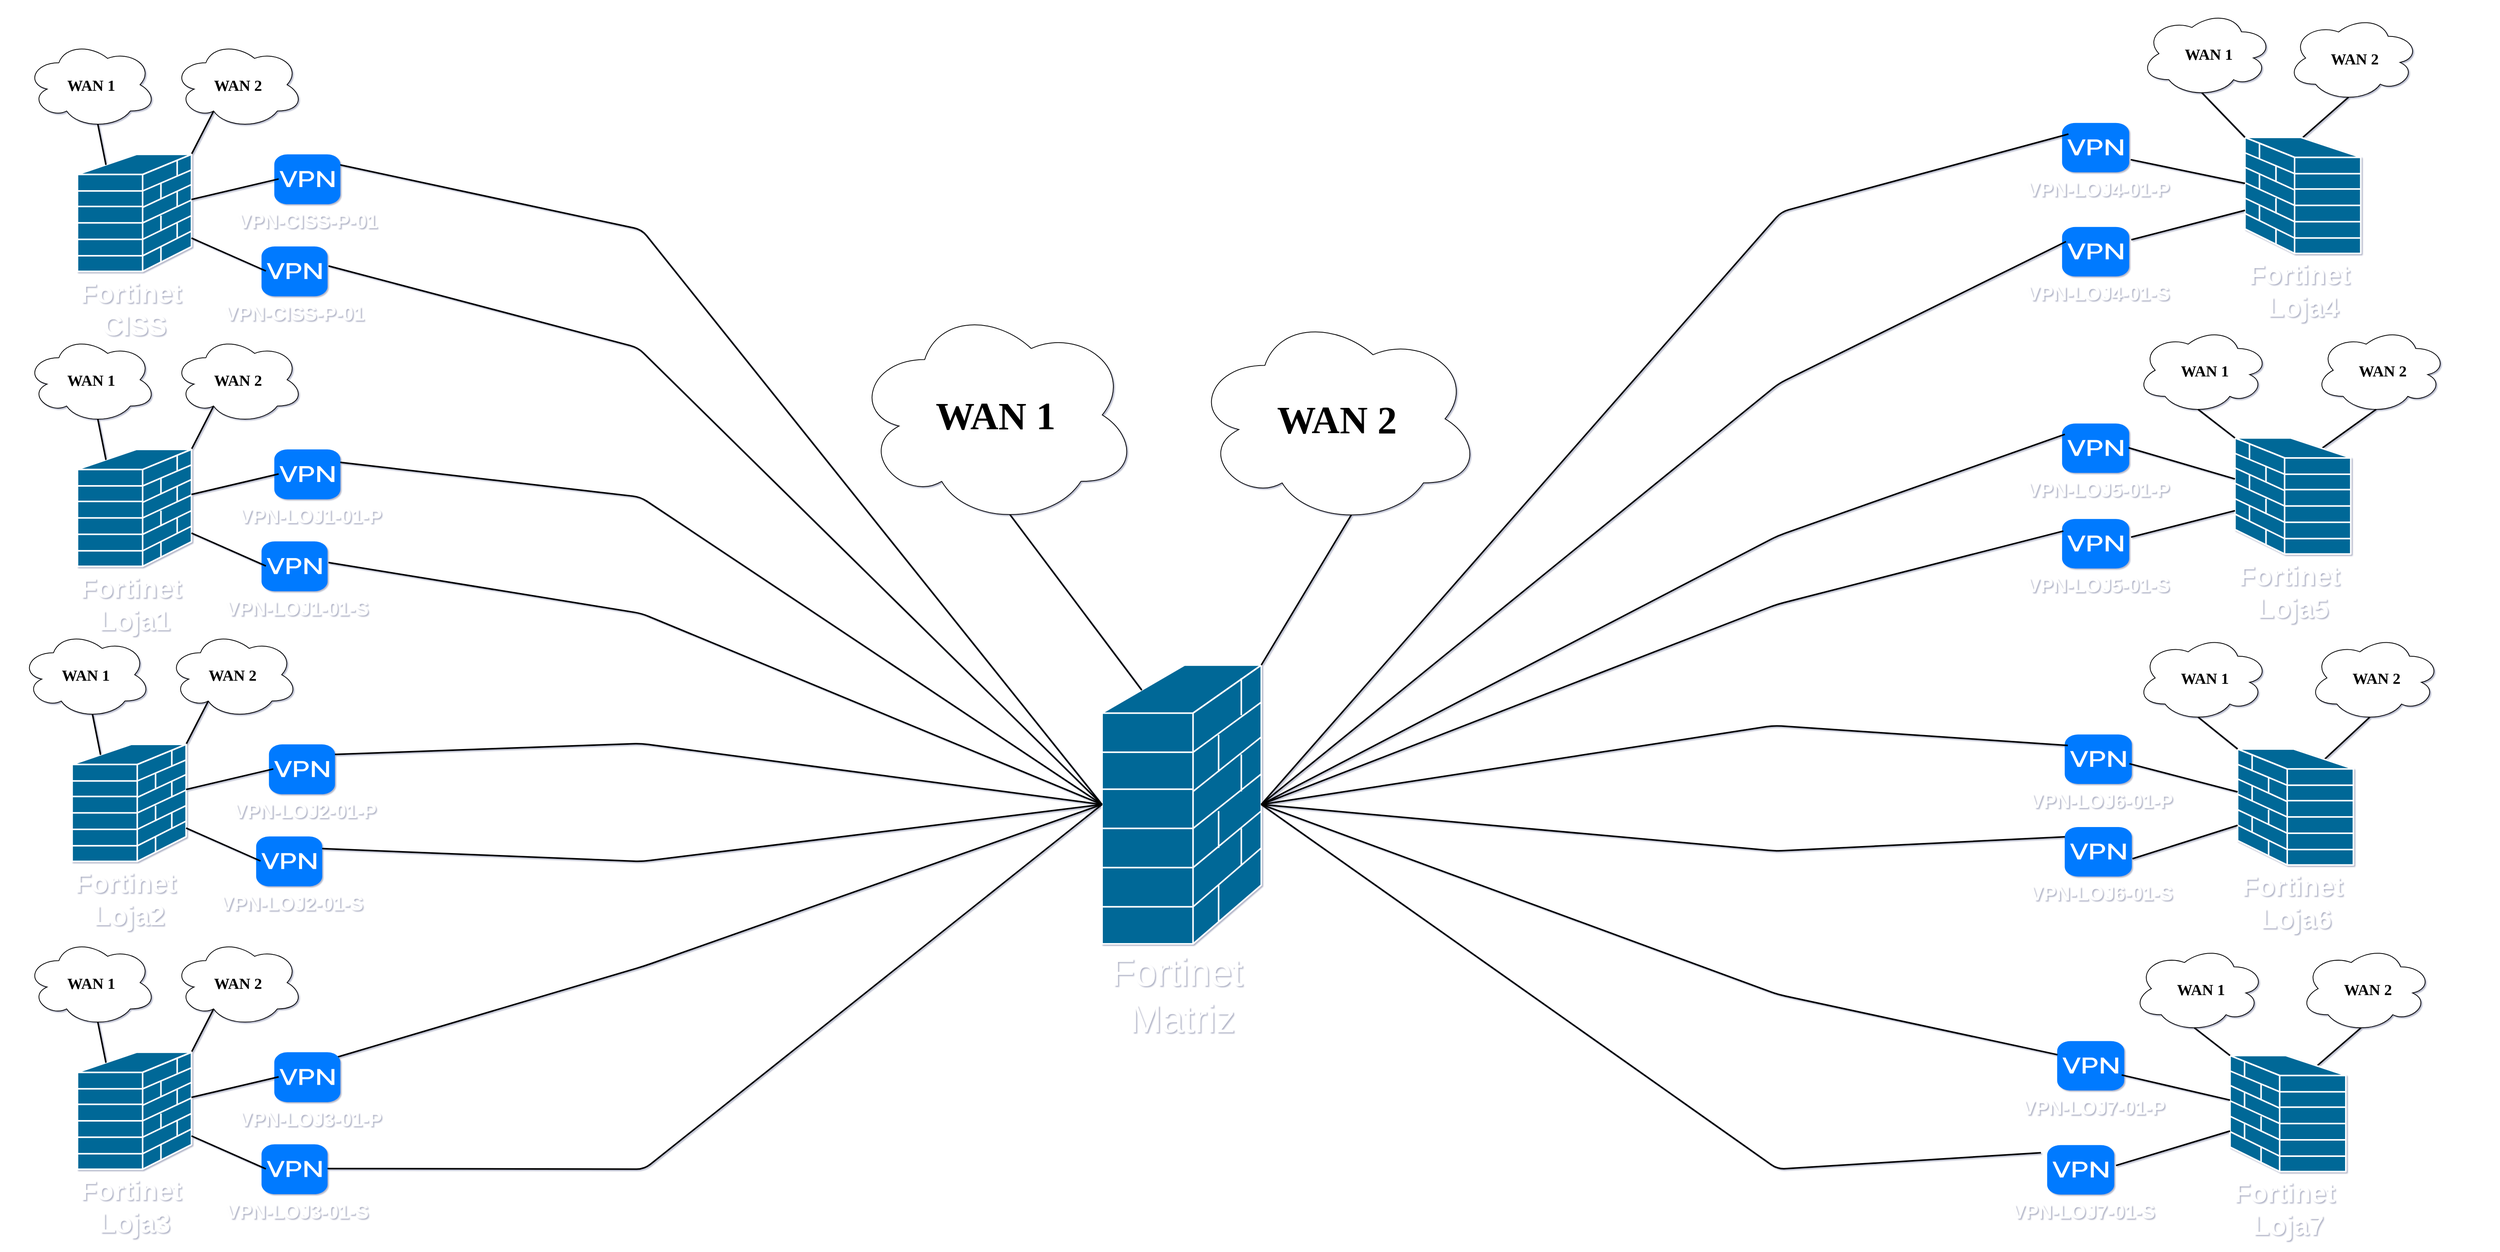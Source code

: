 <mxfile version="26.2.8">
  <diagram name="Page-1" id="c37626ed-c26b-45fb-9056-f9ebc6bb27b6">
    <mxGraphModel dx="6750" dy="1985" grid="0" gridSize="10" guides="1" tooltips="1" connect="1" arrows="1" fold="1" page="0" pageScale="1" pageWidth="1589" pageHeight="795" background="#ffffff" math="0" shadow="1">
      <root>
        <mxCell id="0" />
        <mxCell id="1" parent="0" />
        <mxCell id="vXIsHff3W-B7BgybX8nb-285" value="" style="shape=image;verticalLabelPosition=bottom;labelBackgroundColor=default;verticalAlign=top;aspect=fixed;imageAspect=0;image=https://img.freepik.com/vetores-premium/design-de-plano-de-fundo-de-tecnologia-de-placa-de-circuito_268461-129.jpg;" parent="1" vertex="1">
          <mxGeometry x="-3176" y="0.92" width="3214.16" height="1607.08" as="geometry" />
        </mxCell>
        <mxCell id="vXIsHff3W-B7BgybX8nb-118" value="&lt;font style=&quot;font-size: 20px;&quot;&gt;&lt;b style=&quot;&quot;&gt;WAN 1&lt;/b&gt;&lt;/font&gt;" style="ellipse;shape=cloud;whiteSpace=wrap;html=1;rounded=0;shadow=0;comic=0;strokeWidth=1;fontFamily=Verdana;fontSize=12;flipH=1;" parent="1" vertex="1">
          <mxGeometry x="-417.39" y="13" width="169.992" height="112.087" as="geometry" />
        </mxCell>
        <mxCell id="vXIsHff3W-B7BgybX8nb-119" value="&lt;font face=&quot;Comic Sans MS&quot; style=&quot;font-size: 20px;&quot;&gt;&lt;b&gt;WAN 2&lt;/b&gt;&lt;/font&gt;" style="ellipse;shape=cloud;whiteSpace=wrap;html=1;rounded=0;shadow=0;comic=0;strokeWidth=1;fontFamily=Verdana;fontSize=12;flipH=1;" parent="1" vertex="1">
          <mxGeometry x="-228.519" y="18.773" width="169.992" height="112.087" as="geometry" />
        </mxCell>
        <mxCell id="vXIsHff3W-B7BgybX8nb-120" style="edgeStyle=none;html=1;labelBackgroundColor=none;startFill=0;endArrow=none;endFill=0;strokeWidth=2;fontFamily=Verdana;fontSize=12;entryX=0.5;entryY=0;entryDx=0;entryDy=0;entryPerimeter=0;exitX=0.55;exitY=0.95;exitDx=0;exitDy=0;exitPerimeter=0;" parent="1" source="vXIsHff3W-B7BgybX8nb-119" target="vXIsHff3W-B7BgybX8nb-121" edge="1">
          <mxGeometry relative="1" as="geometry">
            <mxPoint x="-1551.878" y="185.795" as="sourcePoint" />
            <mxPoint x="-2006.12" y="745.026" as="targetPoint" />
          </mxGeometry>
        </mxCell>
        <mxCell id="vXIsHff3W-B7BgybX8nb-121" value="&lt;b&gt;&lt;font style=&quot;color: rgb(255, 255, 255); font-size: 35px;&quot;&gt;Fortinet&amp;nbsp;&lt;br&gt;Loja4&lt;/font&gt;&lt;/b&gt;" style="shape=mxgraph.cisco.security.firewall;sketch=0;html=1;pointerEvents=1;dashed=0;fillColor=#036897;strokeColor=#ffffff;strokeWidth=2;verticalLabelPosition=bottom;verticalAlign=top;align=center;outlineConnect=0;rotation=0;flipH=1;" parent="1" vertex="1">
          <mxGeometry x="-285.379" y="177.004" width="149.092" height="149.45" as="geometry" />
        </mxCell>
        <mxCell id="vXIsHff3W-B7BgybX8nb-123" value="&lt;b style=&quot;&quot;&gt;&lt;font style=&quot;color: rgb(255, 255, 255); font-size: 25px;&quot;&gt;&amp;nbsp;VPN-LOJ4-01-P&lt;/font&gt;&lt;/b&gt;" style="html=1;strokeWidth=1;shadow=0;dashed=0;shape=mxgraph.ios7.misc.vpn;fillColor=#007AFF;strokeColor=none;buttonText=;strokeColor2=#222222;fontColor=#222222;fontSize=8;verticalLabelPosition=bottom;verticalAlign=top;align=center;sketch=0;flipH=0;" parent="1" vertex="1">
          <mxGeometry x="-520.858" y="158.322" width="86.39" height="63.736" as="geometry" />
        </mxCell>
        <mxCell id="vXIsHff3W-B7BgybX8nb-124" style="edgeStyle=none;html=1;labelBackgroundColor=none;startFill=0;endArrow=none;endFill=0;strokeWidth=2;fontFamily=Verdana;fontSize=12;exitX=1.023;exitY=0.743;exitDx=0;exitDy=0;exitPerimeter=0;" parent="1" source="vXIsHff3W-B7BgybX8nb-123" target="vXIsHff3W-B7BgybX8nb-121" edge="1">
          <mxGeometry relative="1" as="geometry">
            <mxPoint x="-42.802" y="144.037" as="sourcePoint" />
            <mxPoint x="-14.935" y="198.981" as="targetPoint" />
          </mxGeometry>
        </mxCell>
        <mxCell id="vXIsHff3W-B7BgybX8nb-125" value="&lt;b style=&quot;&quot;&gt;&lt;font style=&quot;color: rgb(255, 255, 255); font-size: 25px;&quot;&gt;&amp;nbsp;VPN-LOJ4-01-S&lt;/font&gt;&lt;/b&gt;" style="html=1;strokeWidth=1;shadow=0;dashed=0;shape=mxgraph.ios7.misc.vpn;fillColor=#007AFF;strokeColor=none;buttonText=;strokeColor2=#222222;fontColor=#222222;fontSize=8;verticalLabelPosition=bottom;verticalAlign=top;align=center;sketch=0;flipH=0;" parent="1" vertex="1">
          <mxGeometry x="-520.86" y="292.388" width="86.39" height="63.736" as="geometry" />
        </mxCell>
        <mxCell id="vXIsHff3W-B7BgybX8nb-126" style="edgeStyle=none;html=1;labelBackgroundColor=none;startFill=0;endArrow=none;endFill=0;strokeWidth=2;fontFamily=Verdana;fontSize=12;exitX=1.032;exitY=0.259;exitDx=0;exitDy=0;exitPerimeter=0;" parent="1" source="vXIsHff3W-B7BgybX8nb-125" target="vXIsHff3W-B7BgybX8nb-121" edge="1">
          <mxGeometry relative="1" as="geometry">
            <mxPoint x="-59.523" y="268.212" as="sourcePoint" />
            <mxPoint x="-2.06" y="352.827" as="targetPoint" />
          </mxGeometry>
        </mxCell>
        <mxCell id="vXIsHff3W-B7BgybX8nb-158" style="edgeStyle=none;html=1;labelBackgroundColor=none;startFill=0;endArrow=none;endFill=0;strokeWidth=2;fontFamily=Verdana;fontSize=12;entryX=1;entryY=0;entryDx=0;entryDy=0;entryPerimeter=0;exitX=0.55;exitY=0.95;exitDx=0;exitDy=0;exitPerimeter=0;" parent="1" source="vXIsHff3W-B7BgybX8nb-118" target="vXIsHff3W-B7BgybX8nb-121" edge="1">
          <mxGeometry relative="1" as="geometry">
            <mxPoint x="-40.506" y="115.466" as="sourcePoint" />
            <mxPoint x="-182.631" y="198.981" as="targetPoint" />
          </mxGeometry>
        </mxCell>
        <mxCell id="vXIsHff3W-B7BgybX8nb-160" value="&lt;font face=&quot;Comic Sans MS&quot; style=&quot;font-size: 20px;&quot;&gt;&lt;b&gt;WAN 1&lt;/b&gt;&lt;/font&gt;" style="ellipse;shape=cloud;whiteSpace=wrap;html=1;rounded=0;shadow=0;comic=0;strokeWidth=1;fontFamily=Verdana;fontSize=12;flipH=1;" parent="1" vertex="1">
          <mxGeometry x="-422.221" y="420.958" width="169.992" height="112.087" as="geometry" />
        </mxCell>
        <mxCell id="vXIsHff3W-B7BgybX8nb-161" value="&lt;font face=&quot;Comic Sans MS&quot; style=&quot;font-size: 20px;&quot;&gt;&lt;b&gt;WAN 2&lt;/b&gt;&lt;/font&gt;" style="ellipse;shape=cloud;whiteSpace=wrap;html=1;rounded=0;shadow=0;comic=0;strokeWidth=1;fontFamily=Verdana;fontSize=12;flipH=1;" parent="1" vertex="1">
          <mxGeometry x="-192.992" y="420.958" width="169.992" height="112.087" as="geometry" />
        </mxCell>
        <mxCell id="vXIsHff3W-B7BgybX8nb-162" style="edgeStyle=none;html=1;labelBackgroundColor=none;startFill=0;endArrow=none;endFill=0;strokeWidth=2;fontFamily=Verdana;fontSize=12;exitX=0.55;exitY=0.95;exitDx=0;exitDy=0;exitPerimeter=0;entryX=0.25;entryY=0.09;entryDx=0;entryDy=0;entryPerimeter=0;" parent="1" source="vXIsHff3W-B7BgybX8nb-161" target="vXIsHff3W-B7BgybX8nb-163" edge="1">
          <mxGeometry relative="1" as="geometry">
            <mxPoint x="-1564.748" y="573.046" as="sourcePoint" />
            <mxPoint x="-2018.99" y="1132.277" as="targetPoint" />
          </mxGeometry>
        </mxCell>
        <mxCell id="vXIsHff3W-B7BgybX8nb-163" value="&lt;b&gt;&lt;font style=&quot;color: rgb(255, 255, 255); font-size: 35px;&quot;&gt;Fortinet&amp;nbsp;&lt;br&gt;Loja5&lt;/font&gt;&lt;/b&gt;" style="shape=mxgraph.cisco.security.firewall;sketch=0;html=1;pointerEvents=1;dashed=0;fillColor=#036897;strokeColor=#ffffff;strokeWidth=2;verticalLabelPosition=bottom;verticalAlign=top;align=center;outlineConnect=0;rotation=0;flipH=1;" parent="1" vertex="1">
          <mxGeometry x="-298.248" y="564.255" width="149.092" height="149.45" as="geometry" />
        </mxCell>
        <mxCell id="vXIsHff3W-B7BgybX8nb-164" value="&lt;b style=&quot;&quot;&gt;&lt;font style=&quot;color: rgb(255, 255, 255); font-size: 25px;&quot;&gt;&amp;nbsp;VPN-LOJ5-01-P&lt;/font&gt;&lt;/b&gt;" style="html=1;strokeWidth=1;shadow=0;dashed=0;shape=mxgraph.ios7.misc.vpn;fillColor=#007AFF;strokeColor=none;buttonText=;strokeColor2=#222222;fontColor=#222222;fontSize=8;verticalLabelPosition=bottom;verticalAlign=top;align=center;sketch=0;flipH=0;" parent="1" vertex="1">
          <mxGeometry x="-520.855" y="545.574" width="86.39" height="63.736" as="geometry" />
        </mxCell>
        <mxCell id="vXIsHff3W-B7BgybX8nb-165" style="edgeStyle=none;html=1;labelBackgroundColor=none;startFill=0;endArrow=none;endFill=0;strokeWidth=2;fontFamily=Verdana;fontSize=12;exitX=0.991;exitY=0.491;exitDx=0;exitDy=0;exitPerimeter=0;" parent="1" source="vXIsHff3W-B7BgybX8nb-164" target="vXIsHff3W-B7BgybX8nb-163" edge="1">
          <mxGeometry relative="1" as="geometry">
            <mxPoint x="-55.672" y="531.289" as="sourcePoint" />
            <mxPoint x="-27.804" y="586.233" as="targetPoint" />
          </mxGeometry>
        </mxCell>
        <mxCell id="vXIsHff3W-B7BgybX8nb-166" value="&lt;b style=&quot;&quot;&gt;&lt;font style=&quot;color: rgb(255, 255, 255); font-size: 25px;&quot;&gt;&amp;nbsp;VPN-LOJ5-01-S&lt;/font&gt;&lt;/b&gt;" style="html=1;strokeWidth=1;shadow=0;dashed=0;shape=mxgraph.ios7.misc.vpn;fillColor=#007AFF;strokeColor=none;buttonText=;strokeColor2=#222222;fontColor=#222222;fontSize=8;verticalLabelPosition=bottom;verticalAlign=top;align=center;sketch=0;flipH=0;" parent="1" vertex="1">
          <mxGeometry x="-520.856" y="668.616" width="86.39" height="63.736" as="geometry" />
        </mxCell>
        <mxCell id="vXIsHff3W-B7BgybX8nb-167" style="edgeStyle=none;html=1;labelBackgroundColor=none;startFill=0;endArrow=none;endFill=0;strokeWidth=2;fontFamily=Verdana;fontSize=12;exitX=1.028;exitY=0.367;exitDx=0;exitDy=0;exitPerimeter=0;" parent="1" source="vXIsHff3W-B7BgybX8nb-166" target="vXIsHff3W-B7BgybX8nb-163" edge="1">
          <mxGeometry relative="1" as="geometry">
            <mxPoint x="-72.393" y="655.464" as="sourcePoint" />
            <mxPoint x="-14.93" y="740.078" as="targetPoint" />
          </mxGeometry>
        </mxCell>
        <mxCell id="vXIsHff3W-B7BgybX8nb-168" style="edgeStyle=none;html=1;labelBackgroundColor=none;startFill=0;endArrow=none;endFill=0;strokeWidth=2;fontFamily=Verdana;fontSize=12;entryX=1;entryY=0;entryDx=0;entryDy=0;entryPerimeter=0;exitX=0.55;exitY=0.95;exitDx=0;exitDy=0;exitPerimeter=0;" parent="1" source="vXIsHff3W-B7BgybX8nb-160" target="vXIsHff3W-B7BgybX8nb-163" edge="1">
          <mxGeometry relative="1" as="geometry">
            <mxPoint x="-53.376" y="502.717" as="sourcePoint" />
            <mxPoint x="-195.501" y="586.233" as="targetPoint" />
          </mxGeometry>
        </mxCell>
        <mxCell id="vXIsHff3W-B7BgybX8nb-170" value="&lt;font face=&quot;Comic Sans MS&quot; style=&quot;font-size: 20px;&quot;&gt;&lt;b&gt;WAN 1&lt;/b&gt;&lt;/font&gt;" style="ellipse;shape=cloud;whiteSpace=wrap;html=1;rounded=0;shadow=0;comic=0;strokeWidth=1;fontFamily=Verdana;fontSize=12;flipH=1;" parent="1" vertex="1">
          <mxGeometry x="-422.222" y="817.377" width="169.992" height="112.087" as="geometry" />
        </mxCell>
        <mxCell id="vXIsHff3W-B7BgybX8nb-171" value="&lt;font face=&quot;Comic Sans MS&quot; style=&quot;font-size: 20px;&quot;&gt;&lt;b&gt;WAN 2&lt;/b&gt;&lt;/font&gt;" style="ellipse;shape=cloud;whiteSpace=wrap;html=1;rounded=0;shadow=0;comic=0;strokeWidth=1;fontFamily=Verdana;fontSize=12;flipH=1;" parent="1" vertex="1">
          <mxGeometry x="-201.064" y="817.377" width="169.992" height="112.087" as="geometry" />
        </mxCell>
        <mxCell id="vXIsHff3W-B7BgybX8nb-172" style="edgeStyle=none;html=1;labelBackgroundColor=none;startFill=0;endArrow=none;endFill=0;strokeWidth=2;fontFamily=Verdana;fontSize=12;entryX=0.25;entryY=0.09;entryDx=0;entryDy=0;entryPerimeter=0;exitX=0.55;exitY=0.95;exitDx=0;exitDy=0;exitPerimeter=0;" parent="1" source="vXIsHff3W-B7BgybX8nb-171" target="vXIsHff3W-B7BgybX8nb-173" edge="1">
          <mxGeometry relative="1" as="geometry">
            <mxPoint x="-1561.358" y="973.738" as="sourcePoint" />
            <mxPoint x="-2015.6" y="1532.969" as="targetPoint" />
          </mxGeometry>
        </mxCell>
        <mxCell id="vXIsHff3W-B7BgybX8nb-173" value="&lt;b&gt;&lt;font style=&quot;color: rgb(255, 255, 255); font-size: 35px;&quot;&gt;Fortinet&amp;nbsp;&lt;br&gt;Loja6&lt;/font&gt;&lt;/b&gt;" style="shape=mxgraph.cisco.security.firewall;sketch=0;html=1;pointerEvents=1;dashed=0;fillColor=#036897;strokeColor=#ffffff;strokeWidth=2;verticalLabelPosition=bottom;verticalAlign=top;align=center;outlineConnect=0;rotation=0;flipH=1;" parent="1" vertex="1">
          <mxGeometry x="-294.859" y="964.947" width="149.092" height="149.45" as="geometry" />
        </mxCell>
        <mxCell id="vXIsHff3W-B7BgybX8nb-174" value="&lt;b style=&quot;&quot;&gt;&lt;font style=&quot;color: rgb(255, 255, 255); font-size: 25px;&quot;&gt;&amp;nbsp;VPN-LOJ6-01-P&lt;/font&gt;&lt;/b&gt;" style="html=1;strokeWidth=1;shadow=0;dashed=0;shape=mxgraph.ios7.misc.vpn;fillColor=#007AFF;strokeColor=none;buttonText=;strokeColor2=#222222;fontColor=#222222;fontSize=8;verticalLabelPosition=bottom;verticalAlign=top;align=center;sketch=0;flipH=0;" parent="1" vertex="1">
          <mxGeometry x="-517.465" y="946.266" width="86.39" height="63.736" as="geometry" />
        </mxCell>
        <mxCell id="vXIsHff3W-B7BgybX8nb-175" style="edgeStyle=none;html=1;labelBackgroundColor=none;startFill=0;endArrow=none;endFill=0;strokeWidth=2;fontFamily=Verdana;fontSize=12;exitX=0.964;exitY=0.591;exitDx=0;exitDy=0;exitPerimeter=0;" parent="1" source="vXIsHff3W-B7BgybX8nb-174" target="vXIsHff3W-B7BgybX8nb-173" edge="1">
          <mxGeometry relative="1" as="geometry">
            <mxPoint x="-52.282" y="931.98" as="sourcePoint" />
            <mxPoint x="-24.415" y="986.925" as="targetPoint" />
          </mxGeometry>
        </mxCell>
        <mxCell id="vXIsHff3W-B7BgybX8nb-176" value="&lt;b style=&quot;&quot;&gt;&lt;font style=&quot;color: rgb(255, 255, 255); font-size: 25px;&quot;&gt;&amp;nbsp;VPN-LOJ6-01-S&lt;/font&gt;&lt;/b&gt;" style="html=1;strokeWidth=1;shadow=0;dashed=0;shape=mxgraph.ios7.misc.vpn;fillColor=#007AFF;strokeColor=none;buttonText=;strokeColor2=#222222;fontColor=#222222;fontSize=8;verticalLabelPosition=bottom;verticalAlign=top;align=center;sketch=0;flipH=0;" parent="1" vertex="1">
          <mxGeometry x="-517.467" y="1065.473" width="86.39" height="63.736" as="geometry" />
        </mxCell>
        <mxCell id="vXIsHff3W-B7BgybX8nb-177" style="edgeStyle=none;html=1;labelBackgroundColor=none;startFill=0;endArrow=none;endFill=0;strokeWidth=2;fontFamily=Verdana;fontSize=12;exitX=1.009;exitY=0.642;exitDx=0;exitDy=0;exitPerimeter=0;" parent="1" source="vXIsHff3W-B7BgybX8nb-176" target="vXIsHff3W-B7BgybX8nb-173" edge="1">
          <mxGeometry relative="1" as="geometry">
            <mxPoint x="-439.026" y="1115.768" as="sourcePoint" />
            <mxPoint x="-11.54" y="1140.77" as="targetPoint" />
          </mxGeometry>
        </mxCell>
        <mxCell id="vXIsHff3W-B7BgybX8nb-178" style="edgeStyle=none;html=1;labelBackgroundColor=none;startFill=0;endArrow=none;endFill=0;strokeWidth=2;fontFamily=Verdana;fontSize=12;entryX=1;entryY=0;entryDx=0;entryDy=0;entryPerimeter=0;exitX=0.55;exitY=0.95;exitDx=0;exitDy=0;exitPerimeter=0;" parent="1" source="vXIsHff3W-B7BgybX8nb-170" target="vXIsHff3W-B7BgybX8nb-173" edge="1">
          <mxGeometry relative="1" as="geometry">
            <mxPoint x="-49.986" y="903.409" as="sourcePoint" />
            <mxPoint x="-192.111" y="986.925" as="targetPoint" />
          </mxGeometry>
        </mxCell>
        <mxCell id="vXIsHff3W-B7BgybX8nb-180" value="&lt;font face=&quot;Comic Sans MS&quot; style=&quot;font-size: 20px;&quot;&gt;&lt;b&gt;WAN 1&lt;/b&gt;&lt;/font&gt;" style="ellipse;shape=cloud;whiteSpace=wrap;html=1;rounded=0;shadow=0;comic=0;strokeWidth=1;fontFamily=Verdana;fontSize=12;flipH=1;" parent="1" vertex="1">
          <mxGeometry x="-427.075" y="1217.641" width="169.992" height="112.087" as="geometry" />
        </mxCell>
        <mxCell id="vXIsHff3W-B7BgybX8nb-181" value="&lt;font face=&quot;Comic Sans MS&quot; style=&quot;font-size: 20px;&quot;&gt;&lt;b&gt;WAN 2&lt;/b&gt;&lt;/font&gt;" style="ellipse;shape=cloud;whiteSpace=wrap;html=1;rounded=0;shadow=0;comic=0;strokeWidth=1;fontFamily=Verdana;fontSize=12;flipH=1;" parent="1" vertex="1">
          <mxGeometry x="-212.375" y="1217.641" width="169.992" height="112.087" as="geometry" />
        </mxCell>
        <mxCell id="vXIsHff3W-B7BgybX8nb-182" style="edgeStyle=none;html=1;labelBackgroundColor=none;startFill=0;endArrow=none;endFill=0;strokeWidth=2;fontFamily=Verdana;fontSize=12;entryX=0.25;entryY=0.09;entryDx=0;entryDy=0;entryPerimeter=0;exitX=0.55;exitY=0.95;exitDx=0;exitDy=0;exitPerimeter=0;" parent="1" source="vXIsHff3W-B7BgybX8nb-181" target="vXIsHff3W-B7BgybX8nb-183" edge="1">
          <mxGeometry relative="1" as="geometry">
            <mxPoint x="-1571.087" y="1368.671" as="sourcePoint" />
            <mxPoint x="-2025.329" y="1927.902" as="targetPoint" />
          </mxGeometry>
        </mxCell>
        <mxCell id="vXIsHff3W-B7BgybX8nb-183" value="&lt;b&gt;&lt;font style=&quot;color: rgb(255, 255, 255); font-size: 35px;&quot;&gt;Fortinet&amp;nbsp;&lt;br&gt;Loja7&lt;/font&gt;&lt;/b&gt;" style="shape=mxgraph.cisco.security.firewall;sketch=0;html=1;pointerEvents=1;dashed=0;fillColor=#036897;strokeColor=#ffffff;strokeWidth=2;verticalLabelPosition=bottom;verticalAlign=top;align=center;outlineConnect=0;rotation=0;flipH=1;" parent="1" vertex="1">
          <mxGeometry x="-304.588" y="1359.88" width="149.092" height="149.45" as="geometry" />
        </mxCell>
        <mxCell id="vXIsHff3W-B7BgybX8nb-184" value="&lt;b style=&quot;&quot;&gt;&lt;font style=&quot;color: rgb(255, 255, 255); font-size: 25px;&quot;&gt;&amp;nbsp;VPN-LOJ7-01-P&lt;/font&gt;&lt;/b&gt;" style="html=1;strokeWidth=1;shadow=0;dashed=0;shape=mxgraph.ios7.misc.vpn;fillColor=#007AFF;strokeColor=none;buttonText=;strokeColor2=#222222;fontColor=#222222;fontSize=8;verticalLabelPosition=bottom;verticalAlign=top;align=center;sketch=0;flipH=0;" parent="1" vertex="1">
          <mxGeometry x="-527.194" y="1341.199" width="86.39" height="63.736" as="geometry" />
        </mxCell>
        <mxCell id="vXIsHff3W-B7BgybX8nb-185" style="edgeStyle=none;html=1;labelBackgroundColor=none;startFill=0;endArrow=none;endFill=0;strokeWidth=2;fontFamily=Verdana;fontSize=12;exitX=0.961;exitY=0.686;exitDx=0;exitDy=0;exitPerimeter=0;" parent="1" source="vXIsHff3W-B7BgybX8nb-184" target="vXIsHff3W-B7BgybX8nb-183" edge="1">
          <mxGeometry relative="1" as="geometry">
            <mxPoint x="-62.011" y="1326.913" as="sourcePoint" />
            <mxPoint x="-34.144" y="1381.858" as="targetPoint" />
          </mxGeometry>
        </mxCell>
        <mxCell id="vXIsHff3W-B7BgybX8nb-186" value="&lt;b style=&quot;&quot;&gt;&lt;font style=&quot;color: rgb(255, 255, 255); font-size: 25px;&quot;&gt;&amp;nbsp;VPN-LOJ7-01-S&lt;/font&gt;&lt;/b&gt;" style="html=1;strokeWidth=1;shadow=0;dashed=0;shape=mxgraph.ios7.misc.vpn;fillColor=#007AFF;strokeColor=none;buttonText=;strokeColor2=#222222;fontColor=#222222;fontSize=8;verticalLabelPosition=bottom;verticalAlign=top;align=center;sketch=0;flipH=0;" parent="1" vertex="1">
          <mxGeometry x="-540.069" y="1475.264" width="86.39" height="63.736" as="geometry" />
        </mxCell>
        <mxCell id="vXIsHff3W-B7BgybX8nb-187" style="edgeStyle=none;html=1;labelBackgroundColor=none;startFill=0;endArrow=none;endFill=0;strokeWidth=2;fontFamily=Verdana;fontSize=12;exitX=1.026;exitY=0.412;exitDx=0;exitDy=0;exitPerimeter=0;" parent="1" source="vXIsHff3W-B7BgybX8nb-186" target="vXIsHff3W-B7BgybX8nb-183" edge="1">
          <mxGeometry relative="1" as="geometry">
            <mxPoint x="-78.732" y="1451.088" as="sourcePoint" />
            <mxPoint x="-21.269" y="1535.703" as="targetPoint" />
          </mxGeometry>
        </mxCell>
        <mxCell id="vXIsHff3W-B7BgybX8nb-188" style="edgeStyle=none;html=1;labelBackgroundColor=none;startFill=0;endArrow=none;endFill=0;strokeWidth=2;fontFamily=Verdana;fontSize=12;entryX=1;entryY=0;entryDx=0;entryDy=0;entryPerimeter=0;exitX=0.55;exitY=0.95;exitDx=0;exitDy=0;exitPerimeter=0;" parent="1" source="vXIsHff3W-B7BgybX8nb-180" target="vXIsHff3W-B7BgybX8nb-183" edge="1">
          <mxGeometry relative="1" as="geometry">
            <mxPoint x="-59.715" y="1298.342" as="sourcePoint" />
            <mxPoint x="-201.84" y="1381.858" as="targetPoint" />
          </mxGeometry>
        </mxCell>
        <mxCell id="vXIsHff3W-B7BgybX8nb-1" value="&lt;font style=&quot;font-size: 50px; color: rgb(255, 255, 255);&quot;&gt;Fortinet&amp;nbsp;&lt;br&gt;Matriz&lt;/font&gt;" style="shape=mxgraph.cisco.security.firewall;sketch=0;html=1;pointerEvents=1;dashed=0;fillColor=#036897;strokeColor=#ffffff;strokeWidth=2;verticalLabelPosition=bottom;verticalAlign=top;align=center;outlineConnect=0;" parent="1" vertex="1">
          <mxGeometry x="-1757" y="856.92" width="205" height="359.08" as="geometry" />
        </mxCell>
        <mxCell id="vXIsHff3W-B7BgybX8nb-4" style="edgeStyle=none;html=1;labelBackgroundColor=none;startFill=0;endArrow=none;endFill=0;strokeWidth=2;fontFamily=Verdana;fontSize=12;exitX=0.55;exitY=0.95;exitDx=0;exitDy=0;exitPerimeter=0;entryX=0.25;entryY=0.09;entryDx=0;entryDy=0;entryPerimeter=0;" parent="1" source="vXIsHff3W-B7BgybX8nb-215" target="vXIsHff3W-B7BgybX8nb-1" edge="1">
          <mxGeometry relative="1" as="geometry">
            <mxPoint x="-1695.945" y="777.9" as="sourcePoint" />
            <mxPoint x="-1951.708" y="1057.746" as="targetPoint" />
          </mxGeometry>
        </mxCell>
        <mxCell id="1c7a67bf8fd3230f-50" style="edgeStyle=none;html=1;labelBackgroundColor=none;startFill=0;endArrow=none;endFill=0;strokeWidth=2;fontFamily=Verdana;fontSize=12;entryX=0.55;entryY=0.95;entryDx=0;entryDy=0;entryPerimeter=0;exitX=1;exitY=0;exitDx=0;exitDy=0;exitPerimeter=0;" parent="1" source="vXIsHff3W-B7BgybX8nb-1" target="vXIsHff3W-B7BgybX8nb-216" edge="1">
          <mxGeometry relative="1" as="geometry">
            <mxPoint x="-1562.923" y="785.687" as="sourcePoint" />
            <mxPoint x="-1386.597" y="991.9" as="targetPoint" />
          </mxGeometry>
        </mxCell>
        <mxCell id="vXIsHff3W-B7BgybX8nb-249" style="edgeStyle=none;html=1;labelBackgroundColor=none;startFill=0;endArrow=none;endFill=0;strokeWidth=2;fontFamily=Verdana;fontSize=12;exitX=0.932;exitY=0.192;exitDx=0;exitDy=0;exitPerimeter=0;entryX=0;entryY=0.5;entryDx=0;entryDy=0;entryPerimeter=0;" parent="1" source="vXIsHff3W-B7BgybX8nb-63" target="vXIsHff3W-B7BgybX8nb-1" edge="1">
          <mxGeometry relative="1" as="geometry">
            <mxPoint x="-2225.387" y="771.189" as="sourcePoint" />
            <mxPoint x="-2047.815" y="1002.11" as="targetPoint" />
            <Array as="points">
              <mxPoint x="-2349.687" y="295.878" />
            </Array>
          </mxGeometry>
        </mxCell>
        <mxCell id="vXIsHff3W-B7BgybX8nb-253" style="edgeStyle=none;html=1;labelBackgroundColor=none;startFill=0;endArrow=none;endFill=0;strokeWidth=2;fontFamily=Verdana;fontSize=12;exitX=1.014;exitY=0.392;exitDx=0;exitDy=0;exitPerimeter=0;entryX=0;entryY=0.5;entryDx=0;entryDy=0;entryPerimeter=0;" parent="1" source="vXIsHff3W-B7BgybX8nb-67" target="vXIsHff3W-B7BgybX8nb-1" edge="1">
          <mxGeometry relative="1" as="geometry">
            <mxPoint x="-2727.43" y="230.45" as="sourcePoint" />
            <mxPoint x="-1707.2" y="1057.916" as="targetPoint" />
            <Array as="points">
              <mxPoint x="-2354.53" y="447.9" />
            </Array>
          </mxGeometry>
        </mxCell>
        <mxCell id="vXIsHff3W-B7BgybX8nb-254" style="edgeStyle=none;html=1;labelBackgroundColor=none;startFill=0;endArrow=none;endFill=0;strokeWidth=2;fontFamily=Verdana;fontSize=12;exitX=0.983;exitY=0.258;exitDx=0;exitDy=0;exitPerimeter=0;entryX=0;entryY=0.5;entryDx=0;entryDy=0;entryPerimeter=0;" parent="1" source="vXIsHff3W-B7BgybX8nb-86" target="vXIsHff3W-B7BgybX8nb-1" edge="1">
          <mxGeometry relative="1" as="geometry">
            <mxPoint x="-2711.288" y="249.694" as="sourcePoint" />
            <mxPoint x="-1691.057" y="1077.159" as="targetPoint" />
            <Array as="points">
              <mxPoint x="-2351.301" y="640.334" />
            </Array>
          </mxGeometry>
        </mxCell>
        <mxCell id="vXIsHff3W-B7BgybX8nb-255" style="edgeStyle=none;html=1;labelBackgroundColor=none;startFill=0;endArrow=none;endFill=0;strokeWidth=2;fontFamily=Verdana;fontSize=12;exitX=1.014;exitY=0.424;exitDx=0;exitDy=0;exitPerimeter=0;entryX=0;entryY=0.5;entryDx=0;entryDy=0;entryPerimeter=0;" parent="1" source="vXIsHff3W-B7BgybX8nb-88" target="vXIsHff3W-B7BgybX8nb-1" edge="1">
          <mxGeometry relative="1" as="geometry">
            <mxPoint x="-2695.145" y="268.937" as="sourcePoint" />
            <mxPoint x="-1674.914" y="1096.402" as="targetPoint" />
            <Array as="points">
              <mxPoint x="-2349.687" y="790.433" />
            </Array>
          </mxGeometry>
        </mxCell>
        <mxCell id="vXIsHff3W-B7BgybX8nb-256" style="edgeStyle=none;html=1;labelBackgroundColor=none;startFill=0;endArrow=none;endFill=0;strokeWidth=2;fontFamily=Verdana;fontSize=12;exitX=0.929;exitY=0.204;exitDx=0;exitDy=0;exitPerimeter=0;entryX=0;entryY=0.5;entryDx=0;entryDy=0;entryPerimeter=0;" parent="1" source="vXIsHff3W-B7BgybX8nb-97" target="vXIsHff3W-B7BgybX8nb-1" edge="1">
          <mxGeometry relative="1" as="geometry">
            <mxPoint x="-2679.002" y="288.18" as="sourcePoint" />
            <mxPoint x="-1658.771" y="1115.646" as="targetPoint" />
            <Array as="points">
              <mxPoint x="-2351.301" y="957.85" />
            </Array>
          </mxGeometry>
        </mxCell>
        <mxCell id="vXIsHff3W-B7BgybX8nb-257" style="edgeStyle=none;html=1;labelBackgroundColor=none;startFill=0;endArrow=none;endFill=0;strokeWidth=2;fontFamily=Verdana;fontSize=12;exitX=0.96;exitY=0.242;exitDx=0;exitDy=0;exitPerimeter=0;entryX=0;entryY=0.5;entryDx=0;entryDy=0;entryPerimeter=0;" parent="1" source="vXIsHff3W-B7BgybX8nb-99" target="vXIsHff3W-B7BgybX8nb-1" edge="1">
          <mxGeometry relative="1" as="geometry">
            <mxPoint x="-2662.859" y="307.424" as="sourcePoint" />
            <mxPoint x="-1642.628" y="1134.889" as="targetPoint" />
            <Array as="points">
              <mxPoint x="-2349.687" y="1109.873" />
            </Array>
          </mxGeometry>
        </mxCell>
        <mxCell id="vXIsHff3W-B7BgybX8nb-258" style="edgeStyle=none;html=1;labelBackgroundColor=none;startFill=0;endArrow=none;endFill=0;strokeWidth=2;fontFamily=Verdana;fontSize=12;exitX=0.929;exitY=0.106;exitDx=0;exitDy=0;exitPerimeter=0;entryX=0;entryY=0.5;entryDx=0;entryDy=0;entryPerimeter=0;" parent="1" source="vXIsHff3W-B7BgybX8nb-109" target="vXIsHff3W-B7BgybX8nb-1" edge="1">
          <mxGeometry relative="1" as="geometry">
            <mxPoint x="-2646.716" y="326.667" as="sourcePoint" />
            <mxPoint x="-1626.485" y="1154.132" as="targetPoint" />
            <Array as="points">
              <mxPoint x="-2346.458" y="1244.576" />
            </Array>
          </mxGeometry>
        </mxCell>
        <mxCell id="vXIsHff3W-B7BgybX8nb-259" style="edgeStyle=none;html=1;labelBackgroundColor=none;startFill=0;endArrow=none;endFill=0;strokeWidth=2;fontFamily=Verdana;fontSize=12;exitX=0.933;exitY=0.486;exitDx=0;exitDy=0;exitPerimeter=0;entryX=0;entryY=0.5;entryDx=0;entryDy=0;entryPerimeter=0;" parent="1" source="vXIsHff3W-B7BgybX8nb-111" target="vXIsHff3W-B7BgybX8nb-1" edge="1">
          <mxGeometry relative="1" as="geometry">
            <mxPoint x="-2630.573" y="345.91" as="sourcePoint" />
            <mxPoint x="-1610.342" y="1173.376" as="targetPoint" />
            <Array as="points">
              <mxPoint x="-2346.458" y="1506.286" />
            </Array>
          </mxGeometry>
        </mxCell>
        <mxCell id="vXIsHff3W-B7BgybX8nb-262" style="edgeStyle=none;html=1;labelBackgroundColor=none;startFill=0;endArrow=none;endFill=0;strokeWidth=2;fontFamily=Verdana;fontSize=12;exitX=0.095;exitY=0.226;exitDx=0;exitDy=0;exitPerimeter=0;entryX=1;entryY=0.5;entryDx=0;entryDy=0;entryPerimeter=0;" parent="1" source="vXIsHff3W-B7BgybX8nb-123" target="vXIsHff3W-B7BgybX8nb-1" edge="1">
          <mxGeometry relative="1" as="geometry">
            <mxPoint x="-488.412" y="188.115" as="sourcePoint" />
            <mxPoint x="-1508.642" y="1015.58" as="targetPoint" />
            <Array as="points">
              <mxPoint x="-882.298" y="272.786" />
            </Array>
          </mxGeometry>
        </mxCell>
        <mxCell id="vXIsHff3W-B7BgybX8nb-263" style="edgeStyle=none;html=1;labelBackgroundColor=none;startFill=0;endArrow=none;endFill=0;strokeWidth=2;fontFamily=Verdana;fontSize=12;exitX=0.058;exitY=0.296;exitDx=0;exitDy=0;exitPerimeter=0;entryX=1;entryY=0.5;entryDx=0;entryDy=0;entryPerimeter=0;" parent="1" source="vXIsHff3W-B7BgybX8nb-125" target="vXIsHff3W-B7BgybX8nb-1" edge="1">
          <mxGeometry relative="1" as="geometry">
            <mxPoint x="-496.483" y="191.963" as="sourcePoint" />
            <mxPoint x="-1558.685" y="1057.916" as="targetPoint" />
            <Array as="points">
              <mxPoint x="-885.527" y="494.084" />
            </Array>
          </mxGeometry>
        </mxCell>
        <mxCell id="vXIsHff3W-B7BgybX8nb-265" style="edgeStyle=none;html=1;labelBackgroundColor=none;startFill=0;endArrow=none;endFill=0;strokeWidth=2;fontFamily=Verdana;fontSize=12;exitX=0.041;exitY=0.22;exitDx=0;exitDy=0;exitPerimeter=0;entryX=1;entryY=0.5;entryDx=0;entryDy=0;entryPerimeter=0;" parent="1" source="vXIsHff3W-B7BgybX8nb-164" target="vXIsHff3W-B7BgybX8nb-1" edge="1">
          <mxGeometry relative="1" as="geometry">
            <mxPoint x="-499.712" y="330.516" as="sourcePoint" />
            <mxPoint x="-1558.685" y="1057.916" as="targetPoint" />
            <Array as="points">
              <mxPoint x="-887.141" y="690.367" />
            </Array>
          </mxGeometry>
        </mxCell>
        <mxCell id="vXIsHff3W-B7BgybX8nb-266" style="edgeStyle=none;html=1;labelBackgroundColor=none;startFill=0;endArrow=none;endFill=0;strokeWidth=2;fontFamily=Verdana;fontSize=12;exitX=0.019;exitY=0.244;exitDx=0;exitDy=0;exitPerimeter=0;entryX=1;entryY=0.5;entryDx=0;entryDy=0;entryPerimeter=0;" parent="1" source="vXIsHff3W-B7BgybX8nb-166" target="vXIsHff3W-B7BgybX8nb-1" edge="1">
          <mxGeometry relative="1" as="geometry">
            <mxPoint x="-483.569" y="349.759" as="sourcePoint" />
            <mxPoint x="-1542.542" y="1077.159" as="targetPoint" />
            <Array as="points">
              <mxPoint x="-888.755" y="778.887" />
            </Array>
          </mxGeometry>
        </mxCell>
        <mxCell id="vXIsHff3W-B7BgybX8nb-267" style="edgeStyle=none;html=1;labelBackgroundColor=none;startFill=0;endArrow=none;endFill=0;strokeWidth=2;fontFamily=Verdana;fontSize=12;exitX=0.046;exitY=0.221;exitDx=0;exitDy=0;exitPerimeter=0;entryX=1;entryY=0.5;entryDx=0;entryDy=0;entryPerimeter=0;" parent="1" source="vXIsHff3W-B7BgybX8nb-174" target="vXIsHff3W-B7BgybX8nb-1" edge="1">
          <mxGeometry relative="1" as="geometry">
            <mxPoint x="-467.426" y="369.003" as="sourcePoint" />
            <mxPoint x="-1526.399" y="1096.402" as="targetPoint" />
            <Array as="points">
              <mxPoint x="-891.984" y="934.758" />
            </Array>
          </mxGeometry>
        </mxCell>
        <mxCell id="vXIsHff3W-B7BgybX8nb-268" style="edgeStyle=none;html=1;labelBackgroundColor=none;startFill=0;endArrow=none;endFill=0;strokeWidth=2;fontFamily=Verdana;fontSize=12;exitX=0.002;exitY=0.198;exitDx=0;exitDy=0;exitPerimeter=0;entryX=1;entryY=0.5;entryDx=0;entryDy=0;entryPerimeter=0;" parent="1" source="vXIsHff3W-B7BgybX8nb-176" target="vXIsHff3W-B7BgybX8nb-1" edge="1">
          <mxGeometry relative="1" as="geometry">
            <mxPoint x="-451.283" y="388.246" as="sourcePoint" />
            <mxPoint x="-1510.257" y="1115.646" as="targetPoint" />
            <Array as="points">
              <mxPoint x="-888.755" y="1096.402" />
            </Array>
          </mxGeometry>
        </mxCell>
        <mxCell id="vXIsHff3W-B7BgybX8nb-269" style="edgeStyle=none;html=1;labelBackgroundColor=none;startFill=0;endArrow=none;endFill=0;strokeWidth=2;fontFamily=Verdana;fontSize=12;exitX=0.005;exitY=0.276;exitDx=0;exitDy=0;exitPerimeter=0;entryX=1;entryY=0.5;entryDx=0;entryDy=0;entryPerimeter=0;" parent="1" source="vXIsHff3W-B7BgybX8nb-184" target="vXIsHff3W-B7BgybX8nb-1" edge="1">
          <mxGeometry relative="1" as="geometry">
            <mxPoint x="-435.14" y="407.489" as="sourcePoint" />
            <mxPoint x="-1494.114" y="1134.889" as="targetPoint" />
            <Array as="points">
              <mxPoint x="-887.141" y="1281.139" />
            </Array>
          </mxGeometry>
        </mxCell>
        <mxCell id="vXIsHff3W-B7BgybX8nb-270" style="edgeStyle=none;html=1;labelBackgroundColor=none;startFill=0;endArrow=none;endFill=0;strokeWidth=2;fontFamily=Verdana;fontSize=12;exitX=-0.093;exitY=0.155;exitDx=0;exitDy=0;exitPerimeter=0;entryX=1;entryY=0.5;entryDx=0;entryDy=0;entryPerimeter=0;" parent="1" source="vXIsHff3W-B7BgybX8nb-186" target="vXIsHff3W-B7BgybX8nb-1" edge="1">
          <mxGeometry relative="1" as="geometry">
            <mxPoint x="-418.997" y="426.733" as="sourcePoint" />
            <mxPoint x="-1477.971" y="1154.132" as="targetPoint" />
            <Array as="points">
              <mxPoint x="-887.141" y="1506.286" />
            </Array>
          </mxGeometry>
        </mxCell>
        <mxCell id="vXIsHff3W-B7BgybX8nb-58" value="&lt;font style=&quot;font-size: 20px;&quot;&gt;&lt;b&gt;WAN 1&lt;/b&gt;&lt;/font&gt;" style="ellipse;shape=cloud;whiteSpace=wrap;html=1;rounded=0;shadow=0;comic=0;strokeWidth=1;fontFamily=Verdana;fontSize=12;" parent="1" vertex="1">
          <mxGeometry x="-3142.093" y="52.617" width="167.351" height="113.025" as="geometry" />
        </mxCell>
        <mxCell id="vXIsHff3W-B7BgybX8nb-59" value="&lt;font face=&quot;Comic Sans MS&quot; style=&quot;font-size: 20px;&quot;&gt;&lt;b&gt;WAN 2&lt;/b&gt;&lt;/font&gt;" style="ellipse;shape=cloud;whiteSpace=wrap;html=1;rounded=0;shadow=0;comic=0;strokeWidth=1;fontFamily=Verdana;fontSize=12;" parent="1" vertex="1">
          <mxGeometry x="-2952.794" y="52.617" width="167.351" height="113.025" as="geometry" />
        </mxCell>
        <mxCell id="vXIsHff3W-B7BgybX8nb-60" style="edgeStyle=none;html=1;labelBackgroundColor=none;startFill=0;endArrow=none;endFill=0;strokeWidth=2;fontFamily=Verdana;fontSize=12;entryX=1;entryY=0;entryDx=0;entryDy=0;entryPerimeter=0;exitX=0.31;exitY=0.8;exitDx=0;exitDy=0;exitPerimeter=0;" parent="1" source="vXIsHff3W-B7BgybX8nb-59" target="vXIsHff3W-B7BgybX8nb-61" edge="1">
          <mxGeometry relative="1" as="geometry">
            <mxPoint x="-1471.323" y="207.749" as="sourcePoint" />
            <mxPoint x="-1024.138" y="771.656" as="targetPoint" />
          </mxGeometry>
        </mxCell>
        <mxCell id="vXIsHff3W-B7BgybX8nb-61" value="&lt;b&gt;&lt;font style=&quot;color: rgb(255, 255, 255); font-size: 35px;&quot;&gt;Fortinet&amp;nbsp;&lt;br&gt;CISS&lt;/font&gt;&lt;/b&gt;" style="shape=mxgraph.cisco.security.firewall;sketch=0;html=1;pointerEvents=1;dashed=0;fillColor=#036897;strokeColor=#ffffff;strokeWidth=2;verticalLabelPosition=bottom;verticalAlign=top;align=center;outlineConnect=0;rotation=0;" parent="1" vertex="1">
          <mxGeometry x="-3076.25" y="198.884" width="146.775" height="150.699" as="geometry" />
        </mxCell>
        <mxCell id="vXIsHff3W-B7BgybX8nb-62" style="edgeStyle=none;html=1;labelBackgroundColor=none;startFill=0;endArrow=none;endFill=0;strokeWidth=2;fontFamily=Verdana;fontSize=12;exitX=0.55;exitY=0.95;exitDx=0;exitDy=0;exitPerimeter=0;entryX=0.25;entryY=0.09;entryDx=0;entryDy=0;entryPerimeter=0;" parent="1" source="vXIsHff3W-B7BgybX8nb-58" target="vXIsHff3W-B7BgybX8nb-61" edge="1">
          <mxGeometry relative="1" as="geometry">
            <mxPoint x="-2881.464" y="174.506" as="sourcePoint" />
            <mxPoint x="-2900.668" y="221.046" as="targetPoint" />
          </mxGeometry>
        </mxCell>
        <mxCell id="vXIsHff3W-B7BgybX8nb-63" value="&lt;font style=&quot;color: rgb(255, 255, 255); font-size: 25px;&quot;&gt;&lt;b style=&quot;&quot;&gt;VPN-CISS-P-01&lt;/b&gt;&lt;/font&gt;" style="html=1;strokeWidth=1;shadow=0;dashed=0;shape=mxgraph.ios7.misc.vpn;fillColor=#007AFF;strokeColor=none;buttonText=;strokeColor2=#222222;fontColor=#222222;fontSize=8;verticalLabelPosition=bottom;verticalAlign=top;align=center;sketch=0;" parent="1" vertex="1">
          <mxGeometry x="-2822.809" y="198.884" width="85.047" height="64.269" as="geometry" />
        </mxCell>
        <mxCell id="vXIsHff3W-B7BgybX8nb-64" style="edgeStyle=none;html=1;labelBackgroundColor=none;startFill=0;endArrow=none;endFill=0;strokeWidth=2;fontFamily=Verdana;fontSize=12;exitX=0.066;exitY=0.493;exitDx=0;exitDy=0;exitPerimeter=0;" parent="1" source="vXIsHff3W-B7BgybX8nb-63" target="vXIsHff3W-B7BgybX8nb-61" edge="1">
          <mxGeometry relative="1" as="geometry">
            <mxPoint x="-2873.234" y="165.642" as="sourcePoint" />
            <mxPoint x="-2900.668" y="221.046" as="targetPoint" />
          </mxGeometry>
        </mxCell>
        <mxCell id="vXIsHff3W-B7BgybX8nb-67" value="&lt;font style=&quot;color: rgb(255, 255, 255); font-size: 25px;&quot;&gt;&lt;b style=&quot;&quot;&gt;VPN-CISS-P-01&lt;/b&gt;&lt;/font&gt;" style="html=1;strokeWidth=1;shadow=0;dashed=0;shape=mxgraph.ios7.misc.vpn;fillColor=#007AFF;strokeColor=none;buttonText=;strokeColor2=#222222;fontColor=#222222;fontSize=8;verticalLabelPosition=bottom;verticalAlign=top;align=center;sketch=0;" parent="1" vertex="1">
          <mxGeometry x="-2839.27" y="317.449" width="85.047" height="64.269" as="geometry" />
        </mxCell>
        <mxCell id="vXIsHff3W-B7BgybX8nb-68" style="edgeStyle=none;html=1;labelBackgroundColor=none;startFill=0;endArrow=none;endFill=0;strokeWidth=2;fontFamily=Verdana;fontSize=12;exitX=0.066;exitY=0.493;exitDx=0;exitDy=0;exitPerimeter=0;" parent="1" source="vXIsHff3W-B7BgybX8nb-67" target="vXIsHff3W-B7BgybX8nb-61" edge="1">
          <mxGeometry relative="1" as="geometry">
            <mxPoint x="-2873.234" y="290.855" as="sourcePoint" />
            <mxPoint x="-2929.804" y="376.178" as="targetPoint" />
          </mxGeometry>
        </mxCell>
        <mxCell id="vXIsHff3W-B7BgybX8nb-81" value="&lt;font face=&quot;Comic Sans MS&quot; style=&quot;font-size: 20px;&quot;&gt;&lt;b style=&quot;&quot;&gt;WAN 1&lt;/b&gt;&lt;/font&gt;" style="ellipse;shape=cloud;whiteSpace=wrap;html=1;rounded=0;shadow=0;comic=0;strokeWidth=1;fontFamily=Verdana;fontSize=12;" parent="1" vertex="1">
          <mxGeometry x="-3142.083" y="432.675" width="167.351" height="113.025" as="geometry" />
        </mxCell>
        <mxCell id="vXIsHff3W-B7BgybX8nb-82" value="&lt;font face=&quot;Comic Sans MS&quot; style=&quot;font-size: 20px;&quot;&gt;&lt;b&gt;WAN 2&lt;/b&gt;&lt;/font&gt;" style="ellipse;shape=cloud;whiteSpace=wrap;html=1;rounded=0;shadow=0;comic=0;strokeWidth=1;fontFamily=Verdana;fontSize=12;" parent="1" vertex="1">
          <mxGeometry x="-2952.784" y="432.675" width="167.351" height="113.025" as="geometry" />
        </mxCell>
        <mxCell id="vXIsHff3W-B7BgybX8nb-83" style="edgeStyle=none;html=1;labelBackgroundColor=none;startFill=0;endArrow=none;endFill=0;strokeWidth=2;fontFamily=Verdana;fontSize=12;entryX=1;entryY=0;entryDx=0;entryDy=0;entryPerimeter=0;exitX=0.31;exitY=0.8;exitDx=0;exitDy=0;exitPerimeter=0;" parent="1" source="vXIsHff3W-B7BgybX8nb-82" target="vXIsHff3W-B7BgybX8nb-84" edge="1">
          <mxGeometry relative="1" as="geometry">
            <mxPoint x="-1471.313" y="587.807" as="sourcePoint" />
            <mxPoint x="-1024.128" y="1151.714" as="targetPoint" />
          </mxGeometry>
        </mxCell>
        <mxCell id="vXIsHff3W-B7BgybX8nb-84" value="&lt;b&gt;&lt;font style=&quot;color: rgb(255, 255, 255); font-size: 35px;&quot;&gt;Fortinet&amp;nbsp;&lt;br&gt;Loja1&lt;/font&gt;&lt;/b&gt;" style="shape=mxgraph.cisco.security.firewall;sketch=0;html=1;pointerEvents=1;dashed=0;fillColor=#036897;strokeColor=#ffffff;strokeWidth=2;verticalLabelPosition=bottom;verticalAlign=top;align=center;outlineConnect=0;rotation=0;" parent="1" vertex="1">
          <mxGeometry x="-3076.24" y="578.942" width="146.775" height="150.699" as="geometry" />
        </mxCell>
        <mxCell id="vXIsHff3W-B7BgybX8nb-85" style="edgeStyle=none;html=1;labelBackgroundColor=none;startFill=0;endArrow=none;endFill=0;strokeWidth=2;fontFamily=Verdana;fontSize=12;exitX=0.55;exitY=0.95;exitDx=0;exitDy=0;exitPerimeter=0;entryX=0.25;entryY=0.09;entryDx=0;entryDy=0;entryPerimeter=0;" parent="1" source="vXIsHff3W-B7BgybX8nb-81" target="vXIsHff3W-B7BgybX8nb-84" edge="1">
          <mxGeometry relative="1" as="geometry">
            <mxPoint x="-2881.454" y="554.564" as="sourcePoint" />
            <mxPoint x="-2900.658" y="601.104" as="targetPoint" />
          </mxGeometry>
        </mxCell>
        <mxCell id="vXIsHff3W-B7BgybX8nb-86" value="&lt;b style=&quot;&quot;&gt;&lt;font style=&quot;color: rgb(255, 255, 255); font-size: 25px;&quot;&gt;&amp;nbsp;VPN-LOJ1-01-P&lt;/font&gt;&lt;/b&gt;" style="html=1;strokeWidth=1;shadow=0;dashed=0;shape=mxgraph.ios7.misc.vpn;fillColor=#007AFF;strokeColor=none;buttonText=;strokeColor2=#222222;fontColor=#222222;fontSize=8;verticalLabelPosition=bottom;verticalAlign=top;align=center;sketch=0;" parent="1" vertex="1">
          <mxGeometry x="-2822.798" y="578.942" width="85.047" height="64.269" as="geometry" />
        </mxCell>
        <mxCell id="vXIsHff3W-B7BgybX8nb-87" style="edgeStyle=none;html=1;labelBackgroundColor=none;startFill=0;endArrow=none;endFill=0;strokeWidth=2;fontFamily=Verdana;fontSize=12;exitX=0.066;exitY=0.493;exitDx=0;exitDy=0;exitPerimeter=0;" parent="1" source="vXIsHff3W-B7BgybX8nb-86" target="vXIsHff3W-B7BgybX8nb-84" edge="1">
          <mxGeometry relative="1" as="geometry">
            <mxPoint x="-2873.223" y="545.699" as="sourcePoint" />
            <mxPoint x="-2900.658" y="601.104" as="targetPoint" />
          </mxGeometry>
        </mxCell>
        <mxCell id="vXIsHff3W-B7BgybX8nb-88" value="&lt;b style=&quot;&quot;&gt;&lt;font style=&quot;color: rgb(255, 255, 255); font-size: 25px;&quot;&gt;&amp;nbsp;VPN-LOJ1-01-S&lt;/font&gt;&lt;/b&gt;" style="html=1;strokeWidth=1;shadow=0;dashed=0;shape=mxgraph.ios7.misc.vpn;fillColor=#007AFF;strokeColor=none;buttonText=;strokeColor2=#222222;fontColor=#222222;fontSize=8;verticalLabelPosition=bottom;verticalAlign=top;align=center;sketch=0;" parent="1" vertex="1">
          <mxGeometry x="-2839.259" y="697.507" width="85.047" height="64.269" as="geometry" />
        </mxCell>
        <mxCell id="vXIsHff3W-B7BgybX8nb-89" style="edgeStyle=none;html=1;labelBackgroundColor=none;startFill=0;endArrow=none;endFill=0;strokeWidth=2;fontFamily=Verdana;fontSize=12;exitX=0.066;exitY=0.493;exitDx=0;exitDy=0;exitPerimeter=0;" parent="1" source="vXIsHff3W-B7BgybX8nb-88" target="vXIsHff3W-B7BgybX8nb-84" edge="1">
          <mxGeometry relative="1" as="geometry">
            <mxPoint x="-2873.223" y="670.913" as="sourcePoint" />
            <mxPoint x="-2929.794" y="756.235" as="targetPoint" />
          </mxGeometry>
        </mxCell>
        <mxCell id="vXIsHff3W-B7BgybX8nb-92" value="&lt;font face=&quot;Comic Sans MS&quot; style=&quot;font-size: 20px;&quot;&gt;&lt;b&gt;WAN 1&lt;/b&gt;&lt;/font&gt;" style="ellipse;shape=cloud;whiteSpace=wrap;html=1;rounded=0;shadow=0;comic=0;strokeWidth=1;fontFamily=Verdana;fontSize=12;" parent="1" vertex="1">
          <mxGeometry x="-3149" y="812.744" width="167.351" height="113.025" as="geometry" />
        </mxCell>
        <mxCell id="vXIsHff3W-B7BgybX8nb-93" value="&lt;font face=&quot;Comic Sans MS&quot; style=&quot;font-size: 20px;&quot;&gt;&lt;b&gt;WAN 2&lt;/b&gt;&lt;/font&gt;" style="ellipse;shape=cloud;whiteSpace=wrap;html=1;rounded=0;shadow=0;comic=0;strokeWidth=1;fontFamily=Verdana;fontSize=12;" parent="1" vertex="1">
          <mxGeometry x="-2959.701" y="812.744" width="167.351" height="113.025" as="geometry" />
        </mxCell>
        <mxCell id="vXIsHff3W-B7BgybX8nb-94" style="edgeStyle=none;html=1;labelBackgroundColor=none;startFill=0;endArrow=none;endFill=0;strokeWidth=2;fontFamily=Verdana;fontSize=12;entryX=1;entryY=0;entryDx=0;entryDy=0;entryPerimeter=0;exitX=0.31;exitY=0.8;exitDx=0;exitDy=0;exitPerimeter=0;" parent="1" source="vXIsHff3W-B7BgybX8nb-93" target="vXIsHff3W-B7BgybX8nb-95" edge="1">
          <mxGeometry relative="1" as="geometry">
            <mxPoint x="-1478.23" y="967.876" as="sourcePoint" />
            <mxPoint x="-1031.045" y="1531.783" as="targetPoint" />
          </mxGeometry>
        </mxCell>
        <mxCell id="vXIsHff3W-B7BgybX8nb-95" value="&lt;b&gt;&lt;font style=&quot;color: rgb(255, 255, 255); font-size: 35px;&quot;&gt;Fortinet&amp;nbsp;&lt;br&gt;Loja2&lt;/font&gt;&lt;/b&gt;" style="shape=mxgraph.cisco.security.firewall;sketch=0;html=1;pointerEvents=1;dashed=0;fillColor=#036897;strokeColor=#ffffff;strokeWidth=2;verticalLabelPosition=bottom;verticalAlign=top;align=center;outlineConnect=0;rotation=0;" parent="1" vertex="1">
          <mxGeometry x="-3083.157" y="959.011" width="146.775" height="150.699" as="geometry" />
        </mxCell>
        <mxCell id="vXIsHff3W-B7BgybX8nb-96" style="edgeStyle=none;html=1;labelBackgroundColor=none;startFill=0;endArrow=none;endFill=0;strokeWidth=2;fontFamily=Verdana;fontSize=12;exitX=0.55;exitY=0.95;exitDx=0;exitDy=0;exitPerimeter=0;entryX=0.25;entryY=0.09;entryDx=0;entryDy=0;entryPerimeter=0;" parent="1" source="vXIsHff3W-B7BgybX8nb-92" target="vXIsHff3W-B7BgybX8nb-95" edge="1">
          <mxGeometry relative="1" as="geometry">
            <mxPoint x="-2888.371" y="934.633" as="sourcePoint" />
            <mxPoint x="-2907.575" y="981.173" as="targetPoint" />
          </mxGeometry>
        </mxCell>
        <mxCell id="vXIsHff3W-B7BgybX8nb-97" value="&lt;b style=&quot;&quot;&gt;&lt;font style=&quot;color: rgb(255, 255, 255); font-size: 25px;&quot;&gt;&amp;nbsp;VPN-LOJ2-01-P&lt;/font&gt;&lt;/b&gt;" style="html=1;strokeWidth=1;shadow=0;dashed=0;shape=mxgraph.ios7.misc.vpn;fillColor=#007AFF;strokeColor=none;buttonText=;strokeColor2=#222222;fontColor=#222222;fontSize=8;verticalLabelPosition=bottom;verticalAlign=top;align=center;sketch=0;" parent="1" vertex="1">
          <mxGeometry x="-2829.716" y="959.011" width="85.047" height="64.269" as="geometry" />
        </mxCell>
        <mxCell id="vXIsHff3W-B7BgybX8nb-98" style="edgeStyle=none;html=1;labelBackgroundColor=none;startFill=0;endArrow=none;endFill=0;strokeWidth=2;fontFamily=Verdana;fontSize=12;exitX=0.066;exitY=0.493;exitDx=0;exitDy=0;exitPerimeter=0;" parent="1" source="vXIsHff3W-B7BgybX8nb-97" target="vXIsHff3W-B7BgybX8nb-95" edge="1">
          <mxGeometry relative="1" as="geometry">
            <mxPoint x="-2880.14" y="925.769" as="sourcePoint" />
            <mxPoint x="-2907.575" y="981.173" as="targetPoint" />
          </mxGeometry>
        </mxCell>
        <mxCell id="vXIsHff3W-B7BgybX8nb-99" value="&lt;b style=&quot;&quot;&gt;&lt;font style=&quot;color: rgb(255, 255, 255); font-size: 25px;&quot;&gt;&amp;nbsp;VPN-LOJ2-01-S&lt;/font&gt;&lt;/b&gt;" style="html=1;strokeWidth=1;shadow=0;dashed=0;shape=mxgraph.ios7.misc.vpn;fillColor=#007AFF;strokeColor=none;buttonText=;strokeColor2=#222222;fontColor=#222222;fontSize=8;verticalLabelPosition=bottom;verticalAlign=top;align=center;sketch=0;" parent="1" vertex="1">
          <mxGeometry x="-2846.176" y="1077.576" width="85.047" height="64.269" as="geometry" />
        </mxCell>
        <mxCell id="vXIsHff3W-B7BgybX8nb-100" style="edgeStyle=none;html=1;labelBackgroundColor=none;startFill=0;endArrow=none;endFill=0;strokeWidth=2;fontFamily=Verdana;fontSize=12;exitX=0.066;exitY=0.493;exitDx=0;exitDy=0;exitPerimeter=0;" parent="1" source="vXIsHff3W-B7BgybX8nb-99" target="vXIsHff3W-B7BgybX8nb-95" edge="1">
          <mxGeometry relative="1" as="geometry">
            <mxPoint x="-2880.14" y="1050.982" as="sourcePoint" />
            <mxPoint x="-2936.711" y="1136.305" as="targetPoint" />
          </mxGeometry>
        </mxCell>
        <mxCell id="vXIsHff3W-B7BgybX8nb-104" value="&lt;font face=&quot;Comic Sans MS&quot; style=&quot;font-size: 20px;&quot;&gt;&lt;b&gt;WAN 1&lt;/b&gt;&lt;/font&gt;" style="ellipse;shape=cloud;whiteSpace=wrap;html=1;rounded=0;shadow=0;comic=0;strokeWidth=1;fontFamily=Verdana;fontSize=12;" parent="1" vertex="1">
          <mxGeometry x="-3142.088" y="1209.41" width="167.351" height="113.025" as="geometry" />
        </mxCell>
        <mxCell id="vXIsHff3W-B7BgybX8nb-105" value="&lt;font face=&quot;Comic Sans MS&quot; style=&quot;font-size: 20px;&quot;&gt;&lt;b&gt;WAN 2&lt;/b&gt;&lt;/font&gt;" style="ellipse;shape=cloud;whiteSpace=wrap;html=1;rounded=0;shadow=0;comic=0;strokeWidth=1;fontFamily=Verdana;fontSize=12;" parent="1" vertex="1">
          <mxGeometry x="-2952.789" y="1209.41" width="167.351" height="113.025" as="geometry" />
        </mxCell>
        <mxCell id="vXIsHff3W-B7BgybX8nb-106" style="edgeStyle=none;html=1;labelBackgroundColor=none;startFill=0;endArrow=none;endFill=0;strokeWidth=2;fontFamily=Verdana;fontSize=12;entryX=1;entryY=0;entryDx=0;entryDy=0;entryPerimeter=0;exitX=0.31;exitY=0.8;exitDx=0;exitDy=0;exitPerimeter=0;" parent="1" source="vXIsHff3W-B7BgybX8nb-105" target="vXIsHff3W-B7BgybX8nb-107" edge="1">
          <mxGeometry relative="1" as="geometry">
            <mxPoint x="-1471.318" y="1364.541" as="sourcePoint" />
            <mxPoint x="-1024.133" y="1928.449" as="targetPoint" />
          </mxGeometry>
        </mxCell>
        <mxCell id="vXIsHff3W-B7BgybX8nb-107" value="&lt;b&gt;&lt;font style=&quot;color: rgb(255, 255, 255); font-size: 35px;&quot;&gt;Fortinet&amp;nbsp;&lt;br&gt;Loja3&lt;/font&gt;&lt;/b&gt;" style="shape=mxgraph.cisco.security.firewall;sketch=0;html=1;pointerEvents=1;dashed=0;fillColor=#036897;strokeColor=#ffffff;strokeWidth=2;verticalLabelPosition=bottom;verticalAlign=top;align=center;outlineConnect=0;rotation=0;" parent="1" vertex="1">
          <mxGeometry x="-3076.245" y="1355.677" width="146.775" height="150.699" as="geometry" />
        </mxCell>
        <mxCell id="vXIsHff3W-B7BgybX8nb-108" style="edgeStyle=none;html=1;labelBackgroundColor=none;startFill=0;endArrow=none;endFill=0;strokeWidth=2;fontFamily=Verdana;fontSize=12;exitX=0.55;exitY=0.95;exitDx=0;exitDy=0;exitPerimeter=0;entryX=0.25;entryY=0.09;entryDx=0;entryDy=0;entryPerimeter=0;" parent="1" source="vXIsHff3W-B7BgybX8nb-104" target="vXIsHff3W-B7BgybX8nb-107" edge="1">
          <mxGeometry relative="1" as="geometry">
            <mxPoint x="-2881.459" y="1331.299" as="sourcePoint" />
            <mxPoint x="-2900.663" y="1377.838" as="targetPoint" />
          </mxGeometry>
        </mxCell>
        <mxCell id="vXIsHff3W-B7BgybX8nb-109" value="&lt;b style=&quot;&quot;&gt;&lt;font style=&quot;color: rgb(255, 255, 255); font-size: 25px;&quot;&gt;&amp;nbsp;VPN-LOJ3-01-P&lt;/font&gt;&lt;/b&gt;" style="html=1;strokeWidth=1;shadow=0;dashed=0;shape=mxgraph.ios7.misc.vpn;fillColor=#007AFF;strokeColor=none;buttonText=;strokeColor2=#222222;fontColor=#222222;fontSize=8;verticalLabelPosition=bottom;verticalAlign=top;align=center;sketch=0;" parent="1" vertex="1">
          <mxGeometry x="-2822.803" y="1355.677" width="85.047" height="64.269" as="geometry" />
        </mxCell>
        <mxCell id="vXIsHff3W-B7BgybX8nb-110" style="edgeStyle=none;html=1;labelBackgroundColor=none;startFill=0;endArrow=none;endFill=0;strokeWidth=2;fontFamily=Verdana;fontSize=12;exitX=0.066;exitY=0.493;exitDx=0;exitDy=0;exitPerimeter=0;" parent="1" source="vXIsHff3W-B7BgybX8nb-109" target="vXIsHff3W-B7BgybX8nb-107" edge="1">
          <mxGeometry relative="1" as="geometry">
            <mxPoint x="-2873.228" y="1322.434" as="sourcePoint" />
            <mxPoint x="-2900.663" y="1377.838" as="targetPoint" />
          </mxGeometry>
        </mxCell>
        <mxCell id="vXIsHff3W-B7BgybX8nb-111" value="&lt;b style=&quot;&quot;&gt;&lt;font style=&quot;color: rgb(255, 255, 255); font-size: 25px;&quot;&gt;&amp;nbsp;VPN-LOJ3-01-S&lt;/font&gt;&lt;/b&gt;" style="html=1;strokeWidth=1;shadow=0;dashed=0;shape=mxgraph.ios7.misc.vpn;fillColor=#007AFF;strokeColor=none;buttonText=;strokeColor2=#222222;fontColor=#222222;fontSize=8;verticalLabelPosition=bottom;verticalAlign=top;align=center;sketch=0;" parent="1" vertex="1">
          <mxGeometry x="-2839.264" y="1474.242" width="85.047" height="64.269" as="geometry" />
        </mxCell>
        <mxCell id="vXIsHff3W-B7BgybX8nb-112" style="edgeStyle=none;html=1;labelBackgroundColor=none;startFill=0;endArrow=none;endFill=0;strokeWidth=2;fontFamily=Verdana;fontSize=12;exitX=0.066;exitY=0.493;exitDx=0;exitDy=0;exitPerimeter=0;" parent="1" source="vXIsHff3W-B7BgybX8nb-111" target="vXIsHff3W-B7BgybX8nb-107" edge="1">
          <mxGeometry relative="1" as="geometry">
            <mxPoint x="-2873.228" y="1447.648" as="sourcePoint" />
            <mxPoint x="-2929.799" y="1532.97" as="targetPoint" />
          </mxGeometry>
        </mxCell>
        <mxCell id="vXIsHff3W-B7BgybX8nb-215" value="&lt;font face=&quot;Comic Sans MS&quot; style=&quot;font-size: 50px;&quot;&gt;&lt;b&gt;WAN 1&lt;/b&gt;&lt;/font&gt;" style="ellipse;shape=cloud;whiteSpace=wrap;html=1;rounded=0;shadow=0;comic=0;strokeWidth=1;fontFamily=Verdana;fontSize=12;" parent="1" vertex="1">
          <mxGeometry x="-2076.87" y="392" width="365.87" height="285.18" as="geometry" />
        </mxCell>
        <mxCell id="vXIsHff3W-B7BgybX8nb-216" value="&lt;font face=&quot;Comic Sans MS&quot; style=&quot;font-size: 50px;&quot;&gt;&lt;b&gt;WAN 2&lt;/b&gt;&lt;/font&gt;" style="ellipse;shape=cloud;whiteSpace=wrap;html=1;rounded=0;shadow=0;comic=0;strokeWidth=1;fontFamily=Verdana;fontSize=12;" parent="1" vertex="1">
          <mxGeometry x="-1640.19" y="402" width="371.19" height="275.18" as="geometry" />
        </mxCell>
      </root>
    </mxGraphModel>
  </diagram>
</mxfile>
